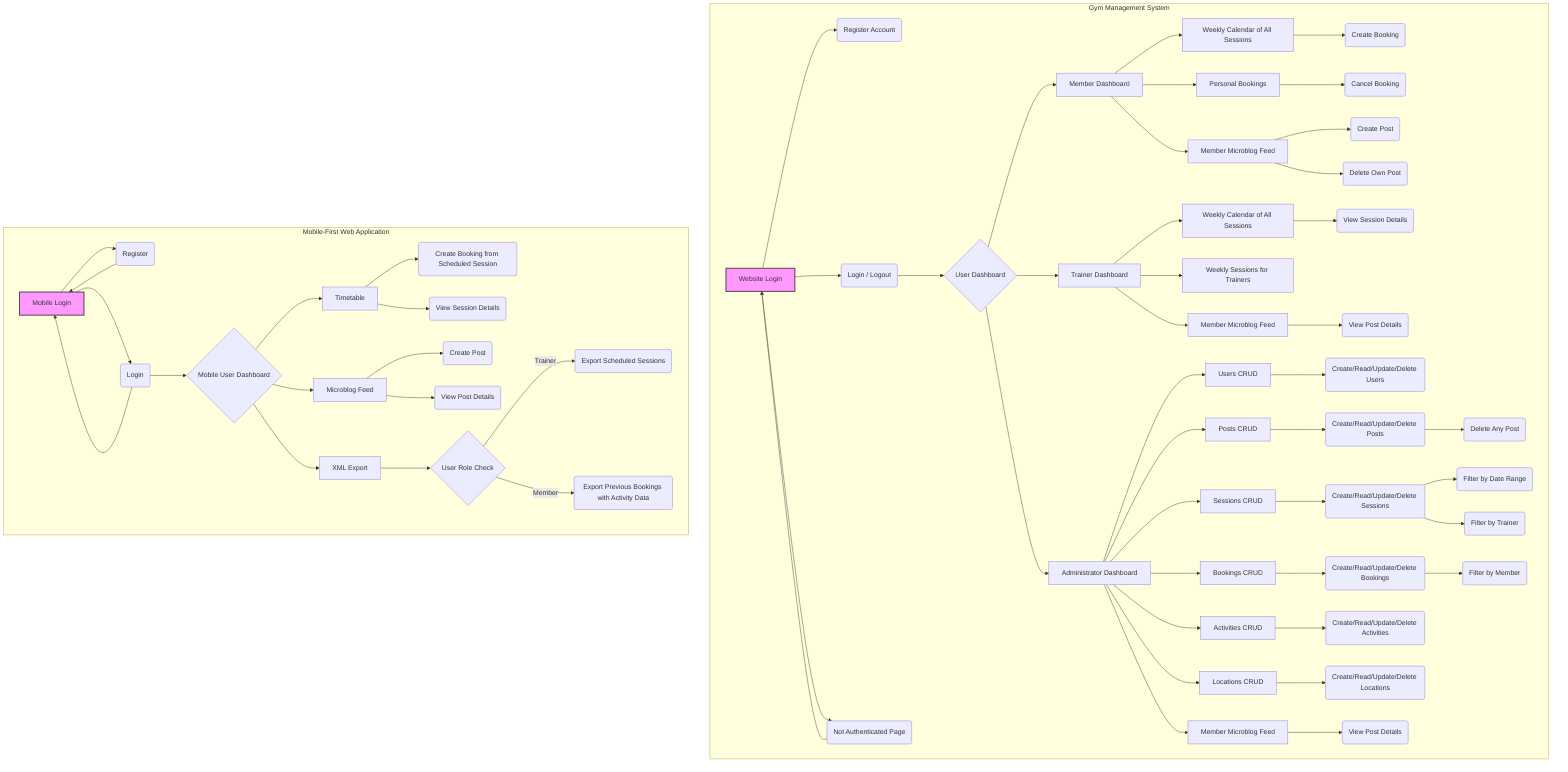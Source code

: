 flowchart TD
    subgraph Gym Management System
        A[Website Login] --> A1(Register Account)
        A --> A2(Login / Logout)
        A --> A3(Not Authenticated Page)
        
        A2 --> B{User Dashboard}
        
        B --> B1[Member Dashboard]
        B1 --> B1.1[Weekly Calendar of All Sessions]
        B1.1 --> B1.1.1(Create Booking)
        B1 --> B1.2[Personal Bookings]
        B1.2 --> B1.2.1(Cancel Booking)
        B1 --> B1.3[Member Microblog Feed]
        B1.3 --> B1.3.1(Create Post)
        B1.3 --> B1.3.2(Delete Own Post)

        B --> B2[Trainer Dashboard]
        B2 --> B2.1[Weekly Calendar of All Sessions]
        B2.1 --> B2.1.1(View Session Details)
        B2 --> B2.2[Weekly Sessions for Trainers]
        B2 --> B2.3[Member Microblog Feed]
        B2.3 --> B2.3.1(View Post Details)

        B --> B3[Administrator Dashboard]
        B3 --> B3.1[Users CRUD]
        B3.1 --> B3.1.1(Create/Read/Update/Delete Users)
        B3 --> B3.2[Posts CRUD]
        B3.2 --> B3.2.1(Create/Read/Update/Delete Posts)
        B3.2.1 --> B3.2.1.1(Delete Any Post)
        B3 --> B3.3[Sessions CRUD]
        B3.3 --> B3.3.1(Create/Read/Update/Delete Sessions)
        B3.3.1 --> B3.3.1.1(Filter by Date Range)
        B3.3.1 --> B3.3.1.2(Filter by Trainer)
        B3 --> B3.4[Bookings CRUD]
        B3.4 --> B3.4.1(Create/Read/Update/Delete Bookings)
        B3.4.1 --> B3.4.1.1(Filter by Member)
        B3 --> B3.5[Activities CRUD]
        B3.5 --> B3.5.1(Create/Read/Update/Delete Activities)
        B3 --> B3.6[Locations CRUD]
        B3.6 --> B3.6.1(Create/Read/Update/Delete Locations)
        B3 --> B3.7[Member Microblog Feed]
        B3.7 --> B3.7.1(View Post Details)
    end

    subgraph Mobile-First Web Application
        C[Mobile Login] --> C1(Register)
        C --> C2(Login)
        
        C2 --> D{Mobile User Dashboard}
        
        D --> D1[Timetable]
        D1 --> D1.1(Create Booking from Scheduled Session)
        D1 --> D1.2(View Session Details)
        D --> D2[Microblog Feed]
        D2 --> D2.1(Create Post)
        D2 --> D2.2(View Post Details)
        D --> D3[XML Export]
        D3 --> D3.1{User Role Check}
        D3.1 -->|Trainer| D3.1.1(Export Scheduled Sessions)
        D3.1 -->|Member| D3.1.2(Export Previous Bookings with Activity Data)
    end

    A3 --> A[Website Login]
    C1 --> C[Mobile Login]
    C2 --> C[Mobile Login]

    style A fill:#f9f,stroke:#333,stroke-width:2px
    style C fill:#f9f,stroke:#333,stroke-width:2px